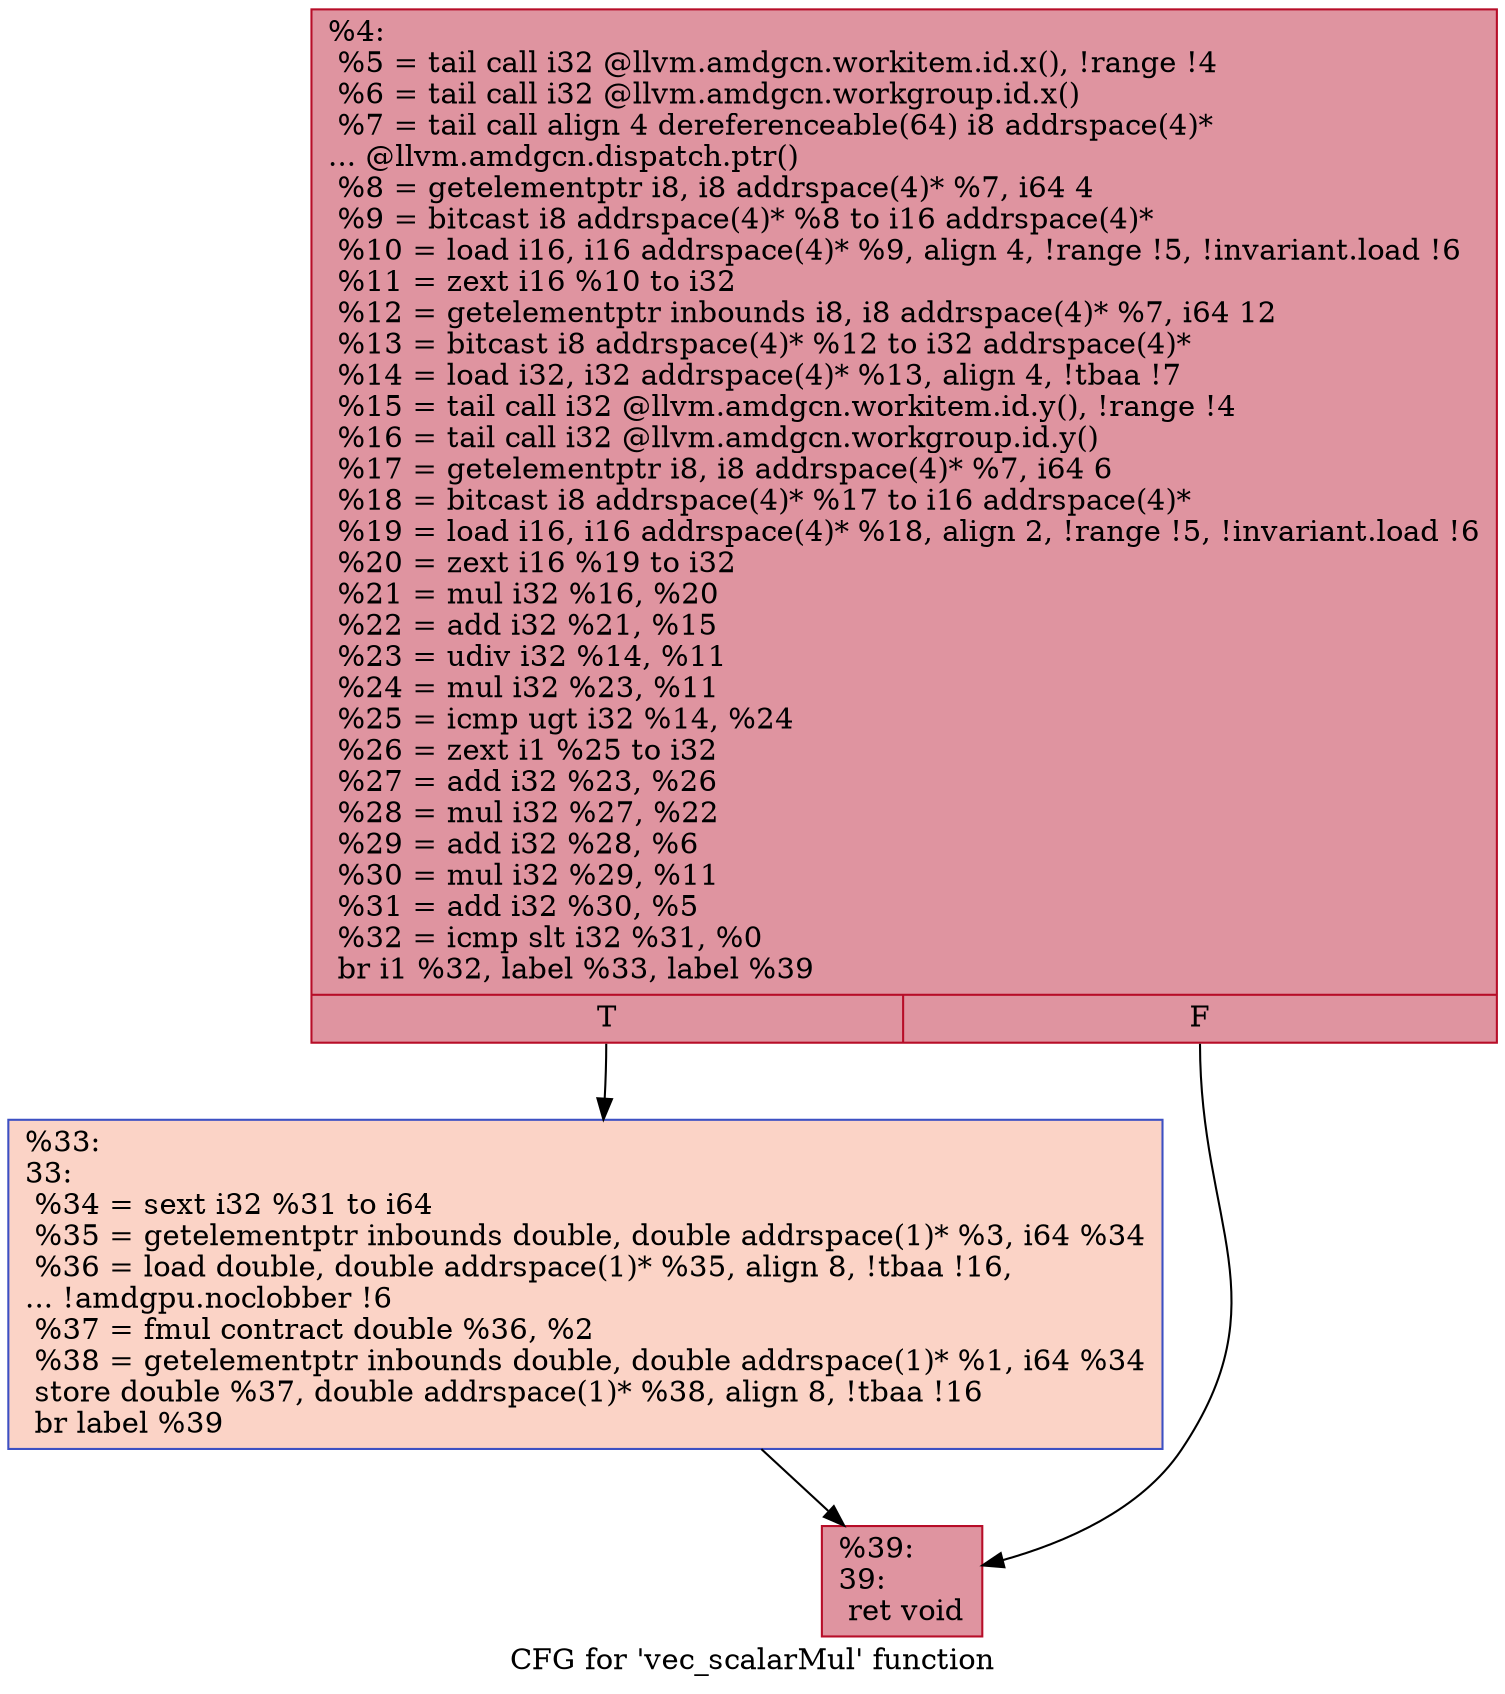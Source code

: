 digraph "CFG for 'vec_scalarMul' function" {
	label="CFG for 'vec_scalarMul' function";

	Node0x5102620 [shape=record,color="#b70d28ff", style=filled, fillcolor="#b70d2870",label="{%4:\l  %5 = tail call i32 @llvm.amdgcn.workitem.id.x(), !range !4\l  %6 = tail call i32 @llvm.amdgcn.workgroup.id.x()\l  %7 = tail call align 4 dereferenceable(64) i8 addrspace(4)*\l... @llvm.amdgcn.dispatch.ptr()\l  %8 = getelementptr i8, i8 addrspace(4)* %7, i64 4\l  %9 = bitcast i8 addrspace(4)* %8 to i16 addrspace(4)*\l  %10 = load i16, i16 addrspace(4)* %9, align 4, !range !5, !invariant.load !6\l  %11 = zext i16 %10 to i32\l  %12 = getelementptr inbounds i8, i8 addrspace(4)* %7, i64 12\l  %13 = bitcast i8 addrspace(4)* %12 to i32 addrspace(4)*\l  %14 = load i32, i32 addrspace(4)* %13, align 4, !tbaa !7\l  %15 = tail call i32 @llvm.amdgcn.workitem.id.y(), !range !4\l  %16 = tail call i32 @llvm.amdgcn.workgroup.id.y()\l  %17 = getelementptr i8, i8 addrspace(4)* %7, i64 6\l  %18 = bitcast i8 addrspace(4)* %17 to i16 addrspace(4)*\l  %19 = load i16, i16 addrspace(4)* %18, align 2, !range !5, !invariant.load !6\l  %20 = zext i16 %19 to i32\l  %21 = mul i32 %16, %20\l  %22 = add i32 %21, %15\l  %23 = udiv i32 %14, %11\l  %24 = mul i32 %23, %11\l  %25 = icmp ugt i32 %14, %24\l  %26 = zext i1 %25 to i32\l  %27 = add i32 %23, %26\l  %28 = mul i32 %27, %22\l  %29 = add i32 %28, %6\l  %30 = mul i32 %29, %11\l  %31 = add i32 %30, %5\l  %32 = icmp slt i32 %31, %0\l  br i1 %32, label %33, label %39\l|{<s0>T|<s1>F}}"];
	Node0x5102620:s0 -> Node0x5105040;
	Node0x5102620:s1 -> Node0x51050d0;
	Node0x5105040 [shape=record,color="#3d50c3ff", style=filled, fillcolor="#f59c7d70",label="{%33:\l33:                                               \l  %34 = sext i32 %31 to i64\l  %35 = getelementptr inbounds double, double addrspace(1)* %3, i64 %34\l  %36 = load double, double addrspace(1)* %35, align 8, !tbaa !16,\l... !amdgpu.noclobber !6\l  %37 = fmul contract double %36, %2\l  %38 = getelementptr inbounds double, double addrspace(1)* %1, i64 %34\l  store double %37, double addrspace(1)* %38, align 8, !tbaa !16\l  br label %39\l}"];
	Node0x5105040 -> Node0x51050d0;
	Node0x51050d0 [shape=record,color="#b70d28ff", style=filled, fillcolor="#b70d2870",label="{%39:\l39:                                               \l  ret void\l}"];
}
